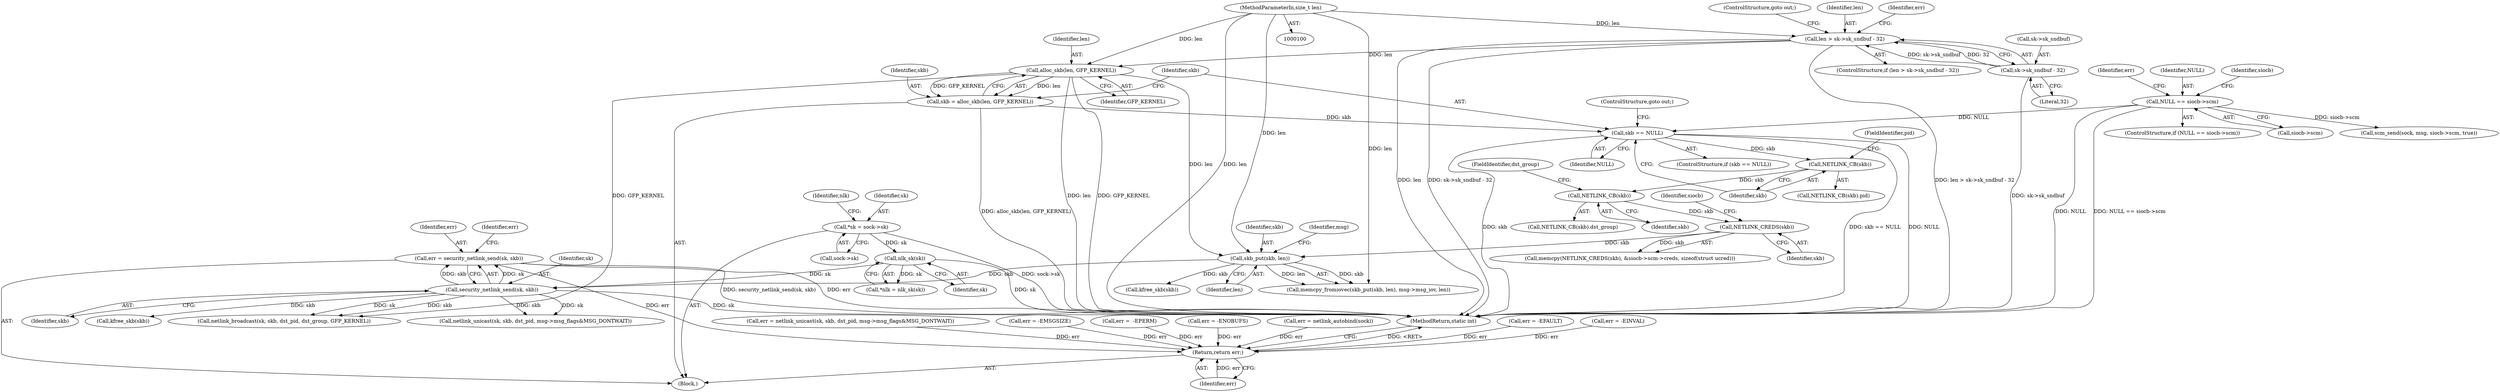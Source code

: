 digraph "0_linux_20e1db19db5d6b9e4e83021595eab0dc8f107bef_0@API" {
"1000302" [label="(Call,err = security_netlink_send(sk, skb))"];
"1000304" [label="(Call,security_netlink_send(sk, skb))"];
"1000120" [label="(Call,nlk_sk(sk))"];
"1000112" [label="(Call,*sk = sock->sk)"];
"1000291" [label="(Call,skb_put(skb, len))"];
"1000275" [label="(Call,NETLINK_CREDS(skb))"];
"1000270" [label="(Call,NETLINK_CB(skb))"];
"1000262" [label="(Call,NETLINK_CB(skb))"];
"1000256" [label="(Call,skb == NULL)"];
"1000250" [label="(Call,skb = alloc_skb(len, GFP_KERNEL))"];
"1000252" [label="(Call,alloc_skb(len, GFP_KERNEL))"];
"1000238" [label="(Call,len > sk->sk_sndbuf - 32)"];
"1000104" [label="(MethodParameterIn,size_t len)"];
"1000240" [label="(Call,sk->sk_sndbuf - 32)"];
"1000143" [label="(Call,NULL == siocb->scm)"];
"1000343" [label="(Return,return err;)"];
"1000255" [label="(ControlStructure,if (skb == NULL))"];
"1000258" [label="(Identifier,NULL)"];
"1000143" [label="(Call,NULL == siocb->scm)"];
"1000299" [label="(Call,kfree_skb(skb))"];
"1000241" [label="(Call,sk->sk_sndbuf)"];
"1000226" [label="(Call,err = netlink_autobind(sock))"];
"1000254" [label="(Identifier,GFP_KERNEL)"];
"1000114" [label="(Call,sock->sk)"];
"1000275" [label="(Call,NETLINK_CREDS(skb))"];
"1000280" [label="(Identifier,siocb)"];
"1000239" [label="(Identifier,len)"];
"1000156" [label="(Call,scm_send(sock, msg, siocb->scm, true))"];
"1000321" [label="(Call,netlink_broadcast(sk, skb, dst_pid, dst_group, GFP_KERNEL))"];
"1000142" [label="(ControlStructure,if (NULL == siocb->scm))"];
"1000291" [label="(Call,skb_put(skb, len))"];
"1000329" [label="(Call,netlink_unicast(sk, skb, dst_pid, msg->msg_flags&MSG_DONTWAIT))"];
"1000285" [label="(Call,err = -EFAULT)"];
"1000150" [label="(Identifier,siocb)"];
"1000118" [label="(Call,*nlk = nlk_sk(sk))"];
"1000252" [label="(Call,alloc_skb(len, GFP_KERNEL))"];
"1000263" [label="(Identifier,skb)"];
"1000343" [label="(Return,return err;)"];
"1000295" [label="(Identifier,msg)"];
"1000264" [label="(FieldIdentifier,pid)"];
"1000155" [label="(Identifier,err)"];
"1000253" [label="(Identifier,len)"];
"1000247" [label="(Identifier,err)"];
"1000119" [label="(Identifier,nlk)"];
"1000174" [label="(Call,err = -EINVAL)"];
"1000257" [label="(Identifier,skb)"];
"1000120" [label="(Call,nlk_sk(sk))"];
"1000292" [label="(Identifier,skb)"];
"1000105" [label="(Block,)"];
"1000261" [label="(Call,NETLINK_CB(skb).pid)"];
"1000269" [label="(Call,NETLINK_CB(skb).dst_group)"];
"1000256" [label="(Call,skb == NULL)"];
"1000272" [label="(FieldIdentifier,dst_group)"];
"1000250" [label="(Call,skb = alloc_skb(len, GFP_KERNEL))"];
"1000251" [label="(Identifier,skb)"];
"1000240" [label="(Call,sk->sk_sndbuf - 32)"];
"1000145" [label="(Call,siocb->scm)"];
"1000344" [label="(Identifier,err)"];
"1000327" [label="(Call,err = netlink_unicast(sk, skb, dst_pid, msg->msg_flags&MSG_DONTWAIT))"];
"1000144" [label="(Identifier,NULL)"];
"1000345" [label="(MethodReturn,static int)"];
"1000259" [label="(ControlStructure,goto out;)"];
"1000302" [label="(Call,err = security_netlink_send(sk, skb))"];
"1000244" [label="(Literal,32)"];
"1000233" [label="(Call,err = -EMSGSIZE)"];
"1000121" [label="(Identifier,sk)"];
"1000112" [label="(Call,*sk = sock->sk)"];
"1000290" [label="(Call,memcpy_fromiovec(skb_put(skb, len), msg->msg_iov, len))"];
"1000306" [label="(Identifier,skb)"];
"1000245" [label="(ControlStructure,goto out;)"];
"1000237" [label="(ControlStructure,if (len > sk->sk_sndbuf - 32))"];
"1000196" [label="(Call,err =  -EPERM)"];
"1000271" [label="(Identifier,skb)"];
"1000113" [label="(Identifier,sk)"];
"1000238" [label="(Call,len > sk->sk_sndbuf - 32)"];
"1000303" [label="(Identifier,err)"];
"1000293" [label="(Identifier,len)"];
"1000304" [label="(Call,security_netlink_send(sk, skb))"];
"1000308" [label="(Identifier,err)"];
"1000305" [label="(Identifier,sk)"];
"1000246" [label="(Call,err = -ENOBUFS)"];
"1000262" [label="(Call,NETLINK_CB(skb))"];
"1000270" [label="(Call,NETLINK_CB(skb))"];
"1000104" [label="(MethodParameterIn,size_t len)"];
"1000276" [label="(Identifier,skb)"];
"1000274" [label="(Call,memcpy(NETLINK_CREDS(skb), &siocb->scm->creds, sizeof(struct ucred)))"];
"1000310" [label="(Call,kfree_skb(skb))"];
"1000302" -> "1000105"  [label="AST: "];
"1000302" -> "1000304"  [label="CFG: "];
"1000303" -> "1000302"  [label="AST: "];
"1000304" -> "1000302"  [label="AST: "];
"1000308" -> "1000302"  [label="CFG: "];
"1000302" -> "1000345"  [label="DDG: security_netlink_send(sk, skb)"];
"1000302" -> "1000345"  [label="DDG: err"];
"1000304" -> "1000302"  [label="DDG: sk"];
"1000304" -> "1000302"  [label="DDG: skb"];
"1000302" -> "1000343"  [label="DDG: err"];
"1000304" -> "1000306"  [label="CFG: "];
"1000305" -> "1000304"  [label="AST: "];
"1000306" -> "1000304"  [label="AST: "];
"1000304" -> "1000345"  [label="DDG: sk"];
"1000120" -> "1000304"  [label="DDG: sk"];
"1000291" -> "1000304"  [label="DDG: skb"];
"1000304" -> "1000310"  [label="DDG: skb"];
"1000304" -> "1000321"  [label="DDG: sk"];
"1000304" -> "1000321"  [label="DDG: skb"];
"1000304" -> "1000329"  [label="DDG: sk"];
"1000304" -> "1000329"  [label="DDG: skb"];
"1000120" -> "1000118"  [label="AST: "];
"1000120" -> "1000121"  [label="CFG: "];
"1000121" -> "1000120"  [label="AST: "];
"1000118" -> "1000120"  [label="CFG: "];
"1000120" -> "1000345"  [label="DDG: sk"];
"1000120" -> "1000118"  [label="DDG: sk"];
"1000112" -> "1000120"  [label="DDG: sk"];
"1000112" -> "1000105"  [label="AST: "];
"1000112" -> "1000114"  [label="CFG: "];
"1000113" -> "1000112"  [label="AST: "];
"1000114" -> "1000112"  [label="AST: "];
"1000119" -> "1000112"  [label="CFG: "];
"1000112" -> "1000345"  [label="DDG: sock->sk"];
"1000291" -> "1000290"  [label="AST: "];
"1000291" -> "1000293"  [label="CFG: "];
"1000292" -> "1000291"  [label="AST: "];
"1000293" -> "1000291"  [label="AST: "];
"1000295" -> "1000291"  [label="CFG: "];
"1000291" -> "1000290"  [label="DDG: skb"];
"1000291" -> "1000290"  [label="DDG: len"];
"1000275" -> "1000291"  [label="DDG: skb"];
"1000252" -> "1000291"  [label="DDG: len"];
"1000104" -> "1000291"  [label="DDG: len"];
"1000291" -> "1000299"  [label="DDG: skb"];
"1000275" -> "1000274"  [label="AST: "];
"1000275" -> "1000276"  [label="CFG: "];
"1000276" -> "1000275"  [label="AST: "];
"1000280" -> "1000275"  [label="CFG: "];
"1000275" -> "1000274"  [label="DDG: skb"];
"1000270" -> "1000275"  [label="DDG: skb"];
"1000270" -> "1000269"  [label="AST: "];
"1000270" -> "1000271"  [label="CFG: "];
"1000271" -> "1000270"  [label="AST: "];
"1000272" -> "1000270"  [label="CFG: "];
"1000262" -> "1000270"  [label="DDG: skb"];
"1000262" -> "1000261"  [label="AST: "];
"1000262" -> "1000263"  [label="CFG: "];
"1000263" -> "1000262"  [label="AST: "];
"1000264" -> "1000262"  [label="CFG: "];
"1000256" -> "1000262"  [label="DDG: skb"];
"1000256" -> "1000255"  [label="AST: "];
"1000256" -> "1000258"  [label="CFG: "];
"1000257" -> "1000256"  [label="AST: "];
"1000258" -> "1000256"  [label="AST: "];
"1000259" -> "1000256"  [label="CFG: "];
"1000263" -> "1000256"  [label="CFG: "];
"1000256" -> "1000345"  [label="DDG: NULL"];
"1000256" -> "1000345"  [label="DDG: skb"];
"1000256" -> "1000345"  [label="DDG: skb == NULL"];
"1000250" -> "1000256"  [label="DDG: skb"];
"1000143" -> "1000256"  [label="DDG: NULL"];
"1000250" -> "1000105"  [label="AST: "];
"1000250" -> "1000252"  [label="CFG: "];
"1000251" -> "1000250"  [label="AST: "];
"1000252" -> "1000250"  [label="AST: "];
"1000257" -> "1000250"  [label="CFG: "];
"1000250" -> "1000345"  [label="DDG: alloc_skb(len, GFP_KERNEL)"];
"1000252" -> "1000250"  [label="DDG: len"];
"1000252" -> "1000250"  [label="DDG: GFP_KERNEL"];
"1000252" -> "1000254"  [label="CFG: "];
"1000253" -> "1000252"  [label="AST: "];
"1000254" -> "1000252"  [label="AST: "];
"1000252" -> "1000345"  [label="DDG: len"];
"1000252" -> "1000345"  [label="DDG: GFP_KERNEL"];
"1000238" -> "1000252"  [label="DDG: len"];
"1000104" -> "1000252"  [label="DDG: len"];
"1000252" -> "1000321"  [label="DDG: GFP_KERNEL"];
"1000238" -> "1000237"  [label="AST: "];
"1000238" -> "1000240"  [label="CFG: "];
"1000239" -> "1000238"  [label="AST: "];
"1000240" -> "1000238"  [label="AST: "];
"1000245" -> "1000238"  [label="CFG: "];
"1000247" -> "1000238"  [label="CFG: "];
"1000238" -> "1000345"  [label="DDG: len"];
"1000238" -> "1000345"  [label="DDG: sk->sk_sndbuf - 32"];
"1000238" -> "1000345"  [label="DDG: len > sk->sk_sndbuf - 32"];
"1000104" -> "1000238"  [label="DDG: len"];
"1000240" -> "1000238"  [label="DDG: sk->sk_sndbuf"];
"1000240" -> "1000238"  [label="DDG: 32"];
"1000104" -> "1000100"  [label="AST: "];
"1000104" -> "1000345"  [label="DDG: len"];
"1000104" -> "1000290"  [label="DDG: len"];
"1000240" -> "1000244"  [label="CFG: "];
"1000241" -> "1000240"  [label="AST: "];
"1000244" -> "1000240"  [label="AST: "];
"1000240" -> "1000345"  [label="DDG: sk->sk_sndbuf"];
"1000143" -> "1000142"  [label="AST: "];
"1000143" -> "1000145"  [label="CFG: "];
"1000144" -> "1000143"  [label="AST: "];
"1000145" -> "1000143"  [label="AST: "];
"1000150" -> "1000143"  [label="CFG: "];
"1000155" -> "1000143"  [label="CFG: "];
"1000143" -> "1000345"  [label="DDG: NULL"];
"1000143" -> "1000345"  [label="DDG: NULL == siocb->scm"];
"1000143" -> "1000156"  [label="DDG: siocb->scm"];
"1000343" -> "1000105"  [label="AST: "];
"1000343" -> "1000344"  [label="CFG: "];
"1000344" -> "1000343"  [label="AST: "];
"1000345" -> "1000343"  [label="CFG: "];
"1000343" -> "1000345"  [label="DDG: <RET>"];
"1000344" -> "1000343"  [label="DDG: err"];
"1000285" -> "1000343"  [label="DDG: err"];
"1000226" -> "1000343"  [label="DDG: err"];
"1000327" -> "1000343"  [label="DDG: err"];
"1000196" -> "1000343"  [label="DDG: err"];
"1000233" -> "1000343"  [label="DDG: err"];
"1000174" -> "1000343"  [label="DDG: err"];
"1000246" -> "1000343"  [label="DDG: err"];
}
